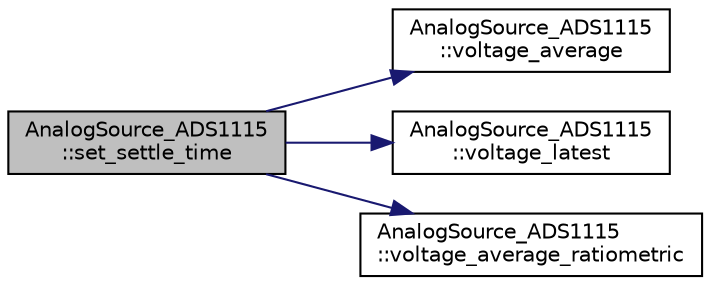 digraph "AnalogSource_ADS1115::set_settle_time"
{
 // INTERACTIVE_SVG=YES
  edge [fontname="Helvetica",fontsize="10",labelfontname="Helvetica",labelfontsize="10"];
  node [fontname="Helvetica",fontsize="10",shape=record];
  rankdir="LR";
  Node1 [label="AnalogSource_ADS1115\l::set_settle_time",height=0.2,width=0.4,color="black", fillcolor="grey75", style="filled", fontcolor="black"];
  Node1 -> Node2 [color="midnightblue",fontsize="10",style="solid",fontname="Helvetica"];
  Node2 [label="AnalogSource_ADS1115\l::voltage_average",height=0.2,width=0.4,color="black", fillcolor="white", style="filled",URL="$classAnalogSource__ADS1115.html#ab5badcb62931ffd76e923e8fdb5ddba3"];
  Node1 -> Node3 [color="midnightblue",fontsize="10",style="solid",fontname="Helvetica"];
  Node3 [label="AnalogSource_ADS1115\l::voltage_latest",height=0.2,width=0.4,color="black", fillcolor="white", style="filled",URL="$classAnalogSource__ADS1115.html#a0c473bcd65d3cdadd0f1fba4537fe3dd"];
  Node1 -> Node4 [color="midnightblue",fontsize="10",style="solid",fontname="Helvetica"];
  Node4 [label="AnalogSource_ADS1115\l::voltage_average_ratiometric",height=0.2,width=0.4,color="black", fillcolor="white", style="filled",URL="$classAnalogSource__ADS1115.html#a781d6e05874fd1299b65dccc695a5970"];
}
